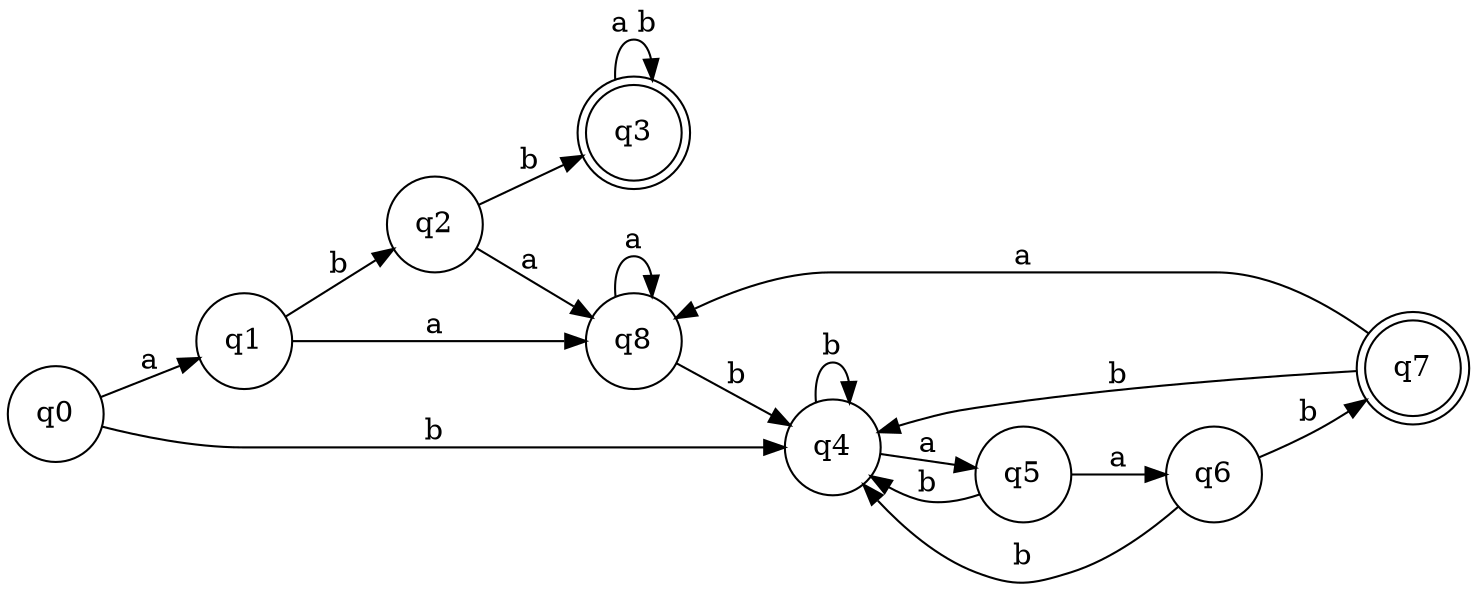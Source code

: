digraph graphname {
    rankdir = LR;
    node[shape = doublecircle]; q3 q7;
    node[shape = circle];
    q0 -> q1 [label=a];
    q1 -> q2 [label=b];
    q2 -> q3 [label=b];
    q3 -> q3 [label="a b"];
    q0 -> q4 [label=b];
    q4 -> q5 [label=a];
    q5 -> q6 [label=a];
    q6 -> q7 [label=b];
    q1 -> q8 [label=a];
    q8 -> q4 [label=b];
    q2 -> q8 [label=a];
    q8 -> q8 [label=a];
    q4 -> q4 [label=b];
    q5 -> q4 [label=b];
    q6 -> q4 [label=b];
    q7 -> q4 [label=b];
    q7 -> q8 [label=a];

}